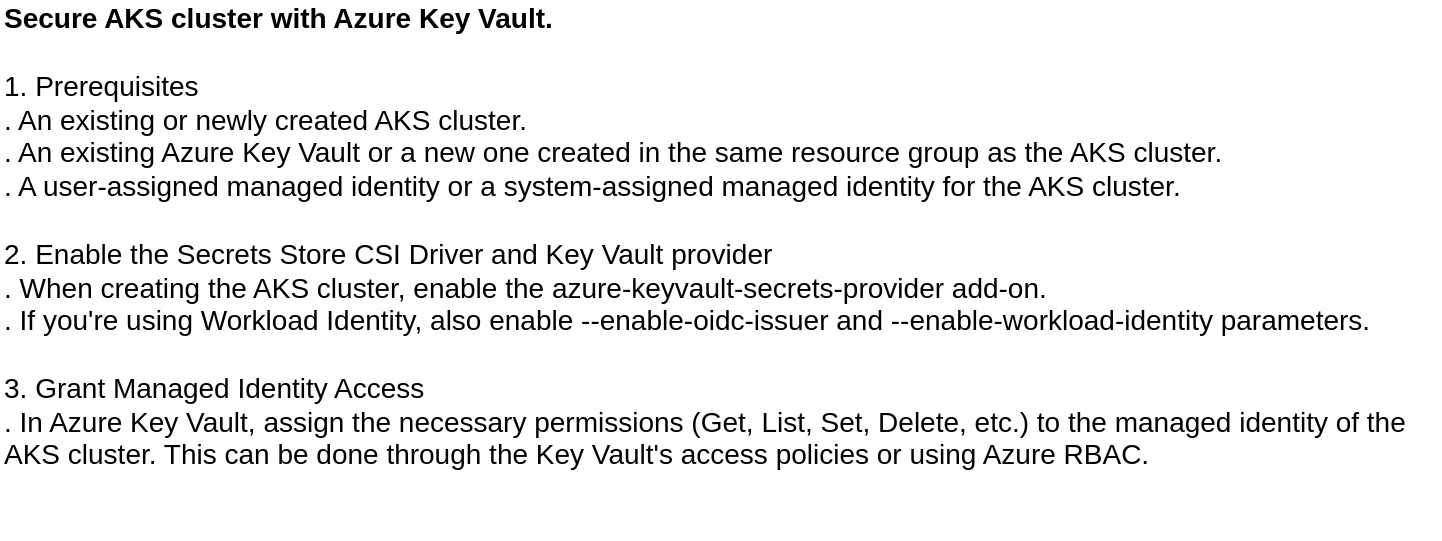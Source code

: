 <mxfile version="28.0.7">
  <diagram name="Page-1" id="P_0fEiLbS9mn6q6-8X8e">
    <mxGraphModel dx="1884" dy="570" grid="1" gridSize="10" guides="1" tooltips="1" connect="1" arrows="1" fold="1" page="1" pageScale="1" pageWidth="850" pageHeight="1100" math="0" shadow="0">
      <root>
        <mxCell id="0" />
        <mxCell id="1" parent="0" />
        <mxCell id="xgcpUTHf5Nflsly10a9e-1" value="&lt;div&gt;&lt;font style=&quot;font-size: 14px;&quot;&gt;&lt;b&gt;Secure AKS cluster with Azure Key Vault.&lt;/b&gt;&lt;/font&gt;&lt;/div&gt;&lt;div&gt;&lt;font style=&quot;font-size: 14px;&quot;&gt;&lt;br&gt;&lt;/font&gt;&lt;/div&gt;&lt;font style=&quot;font-size: 14px;&quot;&gt;1. Prerequisites&lt;/font&gt;&lt;div&gt;&lt;font style=&quot;font-size: 14px;&quot;&gt;. An existing or newly created AKS cluster.&lt;/font&gt;&lt;/div&gt;&lt;div&gt;&lt;font style=&quot;font-size: 14px;&quot;&gt;. An existing Azure Key Vault or a new one created in the same resource group as the AKS cluster.&lt;/font&gt;&lt;/div&gt;&lt;div&gt;&lt;font style=&quot;font-size: 14px;&quot;&gt;. A user-assigned managed identity or a system-assigned managed identity for the AKS cluster.&lt;/font&gt;&lt;/div&gt;&lt;div&gt;&lt;font style=&quot;font-size: 14px;&quot;&gt;&lt;br&gt;&lt;/font&gt;&lt;/div&gt;&lt;div&gt;&lt;font style=&quot;font-size: 14px;&quot;&gt;2. Enable the Secrets Store CSI Driver and Key Vault provider&lt;/font&gt;&lt;/div&gt;&lt;div&gt;&lt;font style=&quot;font-size: 14px;&quot;&gt;. When creating the AKS cluster, enable the azure-keyvault-secrets-provider add-on.&lt;/font&gt;&lt;/div&gt;&lt;div&gt;&lt;font style=&quot;font-size: 14px;&quot;&gt;. If you&#39;re using Workload Identity, also enable --enable-oidc-issuer and --enable-workload-identity parameters.&lt;/font&gt;&lt;/div&gt;&lt;div&gt;&lt;font style=&quot;font-size: 14px;&quot;&gt;&lt;br&gt;&lt;/font&gt;&lt;/div&gt;&lt;div&gt;&lt;font style=&quot;font-size: 14px;&quot;&gt;3. Grant Managed Identity Access&lt;/font&gt;&lt;/div&gt;&lt;div&gt;&lt;font style=&quot;font-size: 14px;&quot;&gt;. In Azure Key Vault, assign the necessary permissions (Get, List, Set, Delete, etc.) to the managed identity of the AKS cluster. This can be done through the Key Vault&#39;s access policies or using Azure RBAC.&lt;/font&gt;&lt;/div&gt;&lt;div&gt;&lt;font style=&quot;font-size: 14px;&quot;&gt;&lt;br&gt;&lt;/font&gt;&lt;/div&gt;&lt;div&gt;&lt;font style=&quot;font-size: 14px;&quot;&gt;&lt;br&gt;&lt;/font&gt;&lt;/div&gt;" style="text;html=1;align=left;verticalAlign=middle;whiteSpace=wrap;rounded=0;" vertex="1" parent="1">
          <mxGeometry x="-680" y="80" width="720" height="260" as="geometry" />
        </mxCell>
      </root>
    </mxGraphModel>
  </diagram>
</mxfile>
